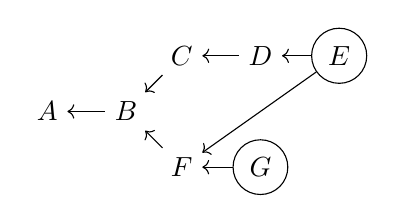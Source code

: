 \begin{tikzpicture}

% nodes
\node (a) {$A$};
\node (b) [right of=a] {$B$};
\node (c) [above right of=b] {$C$};
\node (d) [right of=c] {$D$};
\node[circle,draw] (e) [right of=d] {$E$};
\node (f) [below right of=b] {$F$};
\node[circle,draw] (g) [right of=f] {$G$};

% arrows
\draw[<-] (a) -- (b);
\draw[<-] (b) -- (c);
\draw[<-] (c) -- (d);
\draw[<-] (d) -- (e);
\draw[<-] (f) -- (e);
\draw[<-] (b) -- (f);
\draw[<-] (f) -- (g);
\end{tikzpicture}